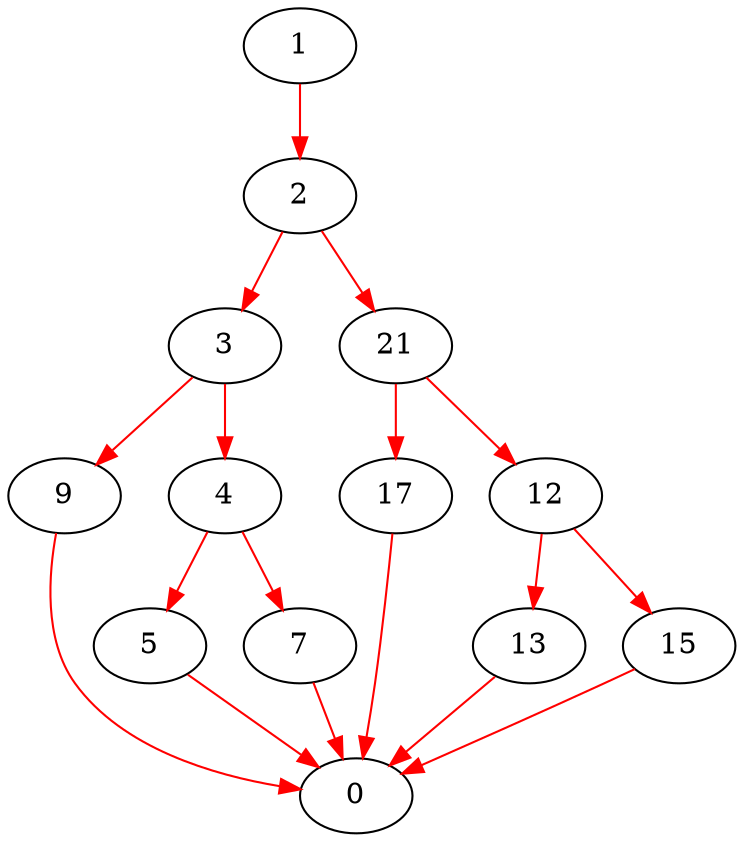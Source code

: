 strict digraph  {
1;
5;
0;
7;
9;
13;
15;
17;
2;
3;
4;
21;
12;
1 -> 2  [color=red];
5 -> 0  [color=red];
7 -> 0  [color=red];
9 -> 0  [color=red];
13 -> 0  [color=red];
15 -> 0  [color=red];
17 -> 0  [color=red];
2 -> 3  [color=red];
2 -> 21  [color=red];
3 -> 4  [color=red];
3 -> 9  [color=red];
4 -> 5  [color=red];
4 -> 7  [color=red];
21 -> 12  [color=red];
21 -> 17  [color=red];
12 -> 13  [color=red];
12 -> 15  [color=red];
}
